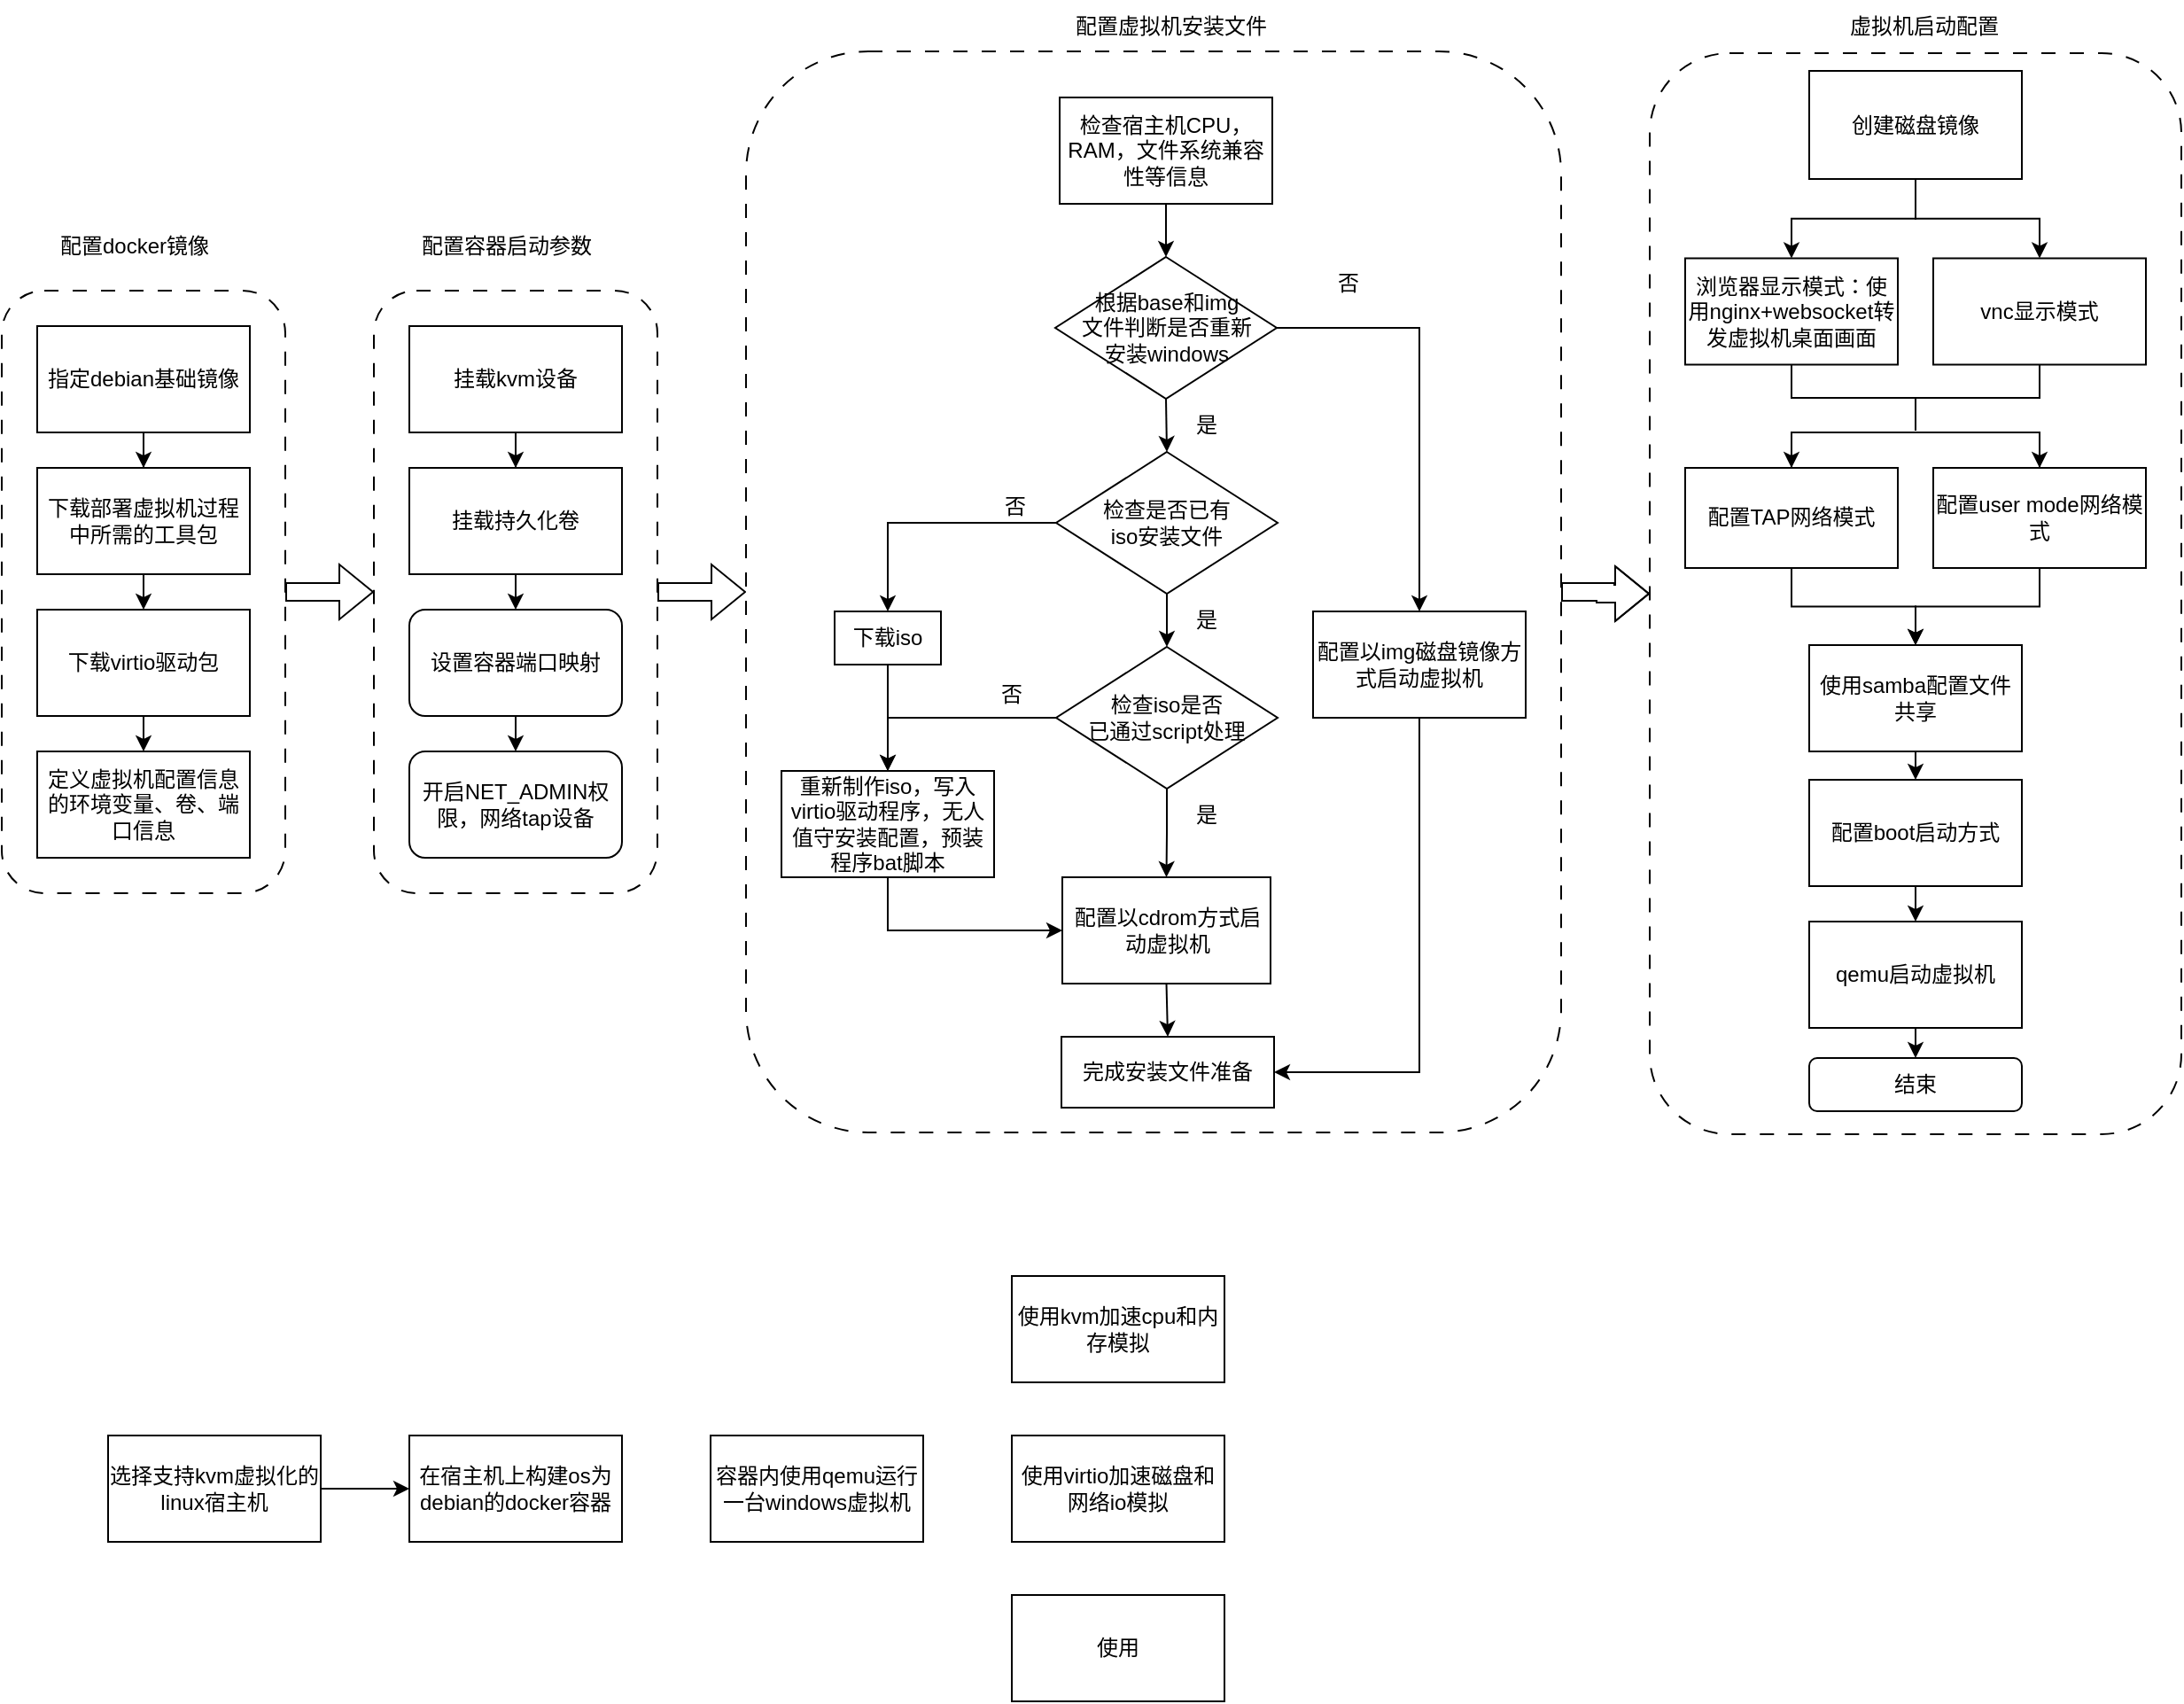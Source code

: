 <mxfile version="26.0.5">
  <diagram name="Page-1" id="BYpQI4XTyPwFm8TuNRjK">
    <mxGraphModel dx="2603" dy="738" grid="1" gridSize="10" guides="1" tooltips="1" connect="1" arrows="1" fold="1" page="1" pageScale="1" pageWidth="1169" pageHeight="1654" math="0" shadow="0">
      <root>
        <mxCell id="0" />
        <mxCell id="1" parent="0" />
        <mxCell id="55VfZpbfIY-dUhr3XNBg-116" style="edgeStyle=orthogonalEdgeStyle;rounded=0;orthogonalLoop=1;jettySize=auto;html=1;exitX=1;exitY=0.5;exitDx=0;exitDy=0;entryX=0;entryY=0.5;entryDx=0;entryDy=0;shape=flexArrow;" edge="1" parent="1" source="55VfZpbfIY-dUhr3XNBg-20" target="55VfZpbfIY-dUhr3XNBg-71">
          <mxGeometry relative="1" as="geometry" />
        </mxCell>
        <mxCell id="55VfZpbfIY-dUhr3XNBg-20" value="" style="rounded=1;whiteSpace=wrap;html=1;dashed=1;dashPattern=8 8;" vertex="1" parent="1">
          <mxGeometry x="100" y="214" width="160" height="340" as="geometry" />
        </mxCell>
        <mxCell id="55VfZpbfIY-dUhr3XNBg-112" style="edgeStyle=orthogonalEdgeStyle;rounded=0;orthogonalLoop=1;jettySize=auto;html=1;exitX=1;exitY=0.5;exitDx=0;exitDy=0;entryX=0;entryY=0.5;entryDx=0;entryDy=0;shape=flexArrow;" edge="1" parent="1" source="55VfZpbfIY-dUhr3XNBg-19" target="55VfZpbfIY-dUhr3XNBg-20">
          <mxGeometry relative="1" as="geometry" />
        </mxCell>
        <mxCell id="55VfZpbfIY-dUhr3XNBg-19" value="" style="rounded=1;whiteSpace=wrap;html=1;dashed=1;dashPattern=8 8;" vertex="1" parent="1">
          <mxGeometry x="-110" y="214" width="160" height="340" as="geometry" />
        </mxCell>
        <mxCell id="55VfZpbfIY-dUhr3XNBg-79" style="edgeStyle=orthogonalEdgeStyle;rounded=0;orthogonalLoop=1;jettySize=auto;html=1;exitX=0.5;exitY=1;exitDx=0;exitDy=0;" edge="1" parent="1" source="55VfZpbfIY-dUhr3XNBg-9" target="55VfZpbfIY-dUhr3XNBg-10">
          <mxGeometry relative="1" as="geometry" />
        </mxCell>
        <mxCell id="55VfZpbfIY-dUhr3XNBg-9" value="指定debian基础镜像" style="rounded=1;whiteSpace=wrap;html=1;arcSize=0;" vertex="1" parent="1">
          <mxGeometry x="-90" y="234" width="120" height="60" as="geometry" />
        </mxCell>
        <mxCell id="55VfZpbfIY-dUhr3XNBg-80" style="edgeStyle=orthogonalEdgeStyle;rounded=0;orthogonalLoop=1;jettySize=auto;html=1;exitX=0.5;exitY=1;exitDx=0;exitDy=0;entryX=0.5;entryY=0;entryDx=0;entryDy=0;" edge="1" parent="1" source="55VfZpbfIY-dUhr3XNBg-10" target="55VfZpbfIY-dUhr3XNBg-11">
          <mxGeometry relative="1" as="geometry" />
        </mxCell>
        <mxCell id="55VfZpbfIY-dUhr3XNBg-10" value="下载部署虚拟机过程中所需的工具包" style="rounded=1;whiteSpace=wrap;html=1;arcSize=0;" vertex="1" parent="1">
          <mxGeometry x="-90" y="314" width="120" height="60" as="geometry" />
        </mxCell>
        <mxCell id="55VfZpbfIY-dUhr3XNBg-81" style="edgeStyle=orthogonalEdgeStyle;rounded=0;orthogonalLoop=1;jettySize=auto;html=1;exitX=0.5;exitY=1;exitDx=0;exitDy=0;entryX=0.5;entryY=0;entryDx=0;entryDy=0;" edge="1" parent="1" source="55VfZpbfIY-dUhr3XNBg-11" target="55VfZpbfIY-dUhr3XNBg-12">
          <mxGeometry relative="1" as="geometry" />
        </mxCell>
        <mxCell id="55VfZpbfIY-dUhr3XNBg-11" value="下载virtio驱动包" style="rounded=1;whiteSpace=wrap;html=1;arcSize=0;" vertex="1" parent="1">
          <mxGeometry x="-90" y="394" width="120" height="60" as="geometry" />
        </mxCell>
        <mxCell id="55VfZpbfIY-dUhr3XNBg-12" value="定义虚拟机配置信息的环境变量、卷、端口信息" style="rounded=1;whiteSpace=wrap;html=1;arcSize=0;" vertex="1" parent="1">
          <mxGeometry x="-90" y="474" width="120" height="60" as="geometry" />
        </mxCell>
        <mxCell id="55VfZpbfIY-dUhr3XNBg-84" style="edgeStyle=orthogonalEdgeStyle;rounded=0;orthogonalLoop=1;jettySize=auto;html=1;exitX=0.5;exitY=1;exitDx=0;exitDy=0;entryX=0.5;entryY=0;entryDx=0;entryDy=0;" edge="1" parent="1" source="55VfZpbfIY-dUhr3XNBg-13" target="55VfZpbfIY-dUhr3XNBg-14">
          <mxGeometry relative="1" as="geometry" />
        </mxCell>
        <mxCell id="55VfZpbfIY-dUhr3XNBg-13" value="挂载持久化卷" style="rounded=1;whiteSpace=wrap;html=1;arcSize=0;" vertex="1" parent="1">
          <mxGeometry x="120" y="314" width="120" height="60" as="geometry" />
        </mxCell>
        <mxCell id="55VfZpbfIY-dUhr3XNBg-85" style="edgeStyle=orthogonalEdgeStyle;rounded=0;orthogonalLoop=1;jettySize=auto;html=1;exitX=0.5;exitY=1;exitDx=0;exitDy=0;entryX=0.5;entryY=0;entryDx=0;entryDy=0;" edge="1" parent="1" source="55VfZpbfIY-dUhr3XNBg-14" target="55VfZpbfIY-dUhr3XNBg-16">
          <mxGeometry relative="1" as="geometry" />
        </mxCell>
        <mxCell id="55VfZpbfIY-dUhr3XNBg-14" value="设置容器端口映射" style="rounded=1;whiteSpace=wrap;html=1;" vertex="1" parent="1">
          <mxGeometry x="120" y="394" width="120" height="60" as="geometry" />
        </mxCell>
        <mxCell id="55VfZpbfIY-dUhr3XNBg-83" style="edgeStyle=orthogonalEdgeStyle;rounded=0;orthogonalLoop=1;jettySize=auto;html=1;exitX=0.5;exitY=1;exitDx=0;exitDy=0;" edge="1" parent="1" source="55VfZpbfIY-dUhr3XNBg-15" target="55VfZpbfIY-dUhr3XNBg-13">
          <mxGeometry relative="1" as="geometry" />
        </mxCell>
        <mxCell id="55VfZpbfIY-dUhr3XNBg-15" value="挂载kvm设备" style="rounded=1;whiteSpace=wrap;html=1;arcSize=0;" vertex="1" parent="1">
          <mxGeometry x="120" y="234" width="120" height="60" as="geometry" />
        </mxCell>
        <mxCell id="55VfZpbfIY-dUhr3XNBg-16" value="开启NET_ADMIN权限，网络tap设备" style="rounded=1;whiteSpace=wrap;html=1;" vertex="1" parent="1">
          <mxGeometry x="120" y="474" width="120" height="60" as="geometry" />
        </mxCell>
        <mxCell id="55VfZpbfIY-dUhr3XNBg-73" value="配置docker镜像" style="text;html=1;align=center;verticalAlign=middle;whiteSpace=wrap;rounded=0;" vertex="1" parent="1">
          <mxGeometry x="-100" y="174" width="130" height="30" as="geometry" />
        </mxCell>
        <mxCell id="55VfZpbfIY-dUhr3XNBg-74" value="配置容器启动参数" style="text;html=1;align=center;verticalAlign=middle;whiteSpace=wrap;rounded=0;" vertex="1" parent="1">
          <mxGeometry x="110" y="174" width="130" height="30" as="geometry" />
        </mxCell>
        <mxCell id="55VfZpbfIY-dUhr3XNBg-76" value="配置虚拟机安装文件" style="text;html=1;align=center;verticalAlign=middle;whiteSpace=wrap;rounded=0;" vertex="1" parent="1">
          <mxGeometry x="490" y="50" width="120" height="30" as="geometry" />
        </mxCell>
        <mxCell id="55VfZpbfIY-dUhr3XNBg-115" style="edgeStyle=orthogonalEdgeStyle;rounded=0;orthogonalLoop=1;jettySize=auto;html=1;exitX=1;exitY=0.5;exitDx=0;exitDy=0;entryX=0;entryY=0.5;entryDx=0;entryDy=0;shape=flexArrow;" edge="1" parent="1" source="55VfZpbfIY-dUhr3XNBg-71" target="55VfZpbfIY-dUhr3XNBg-110">
          <mxGeometry relative="1" as="geometry" />
        </mxCell>
        <mxCell id="55VfZpbfIY-dUhr3XNBg-71" value="" style="rounded=1;whiteSpace=wrap;html=1;dashed=1;dashPattern=8 8;" vertex="1" parent="1">
          <mxGeometry x="310" y="79" width="460" height="610" as="geometry" />
        </mxCell>
        <mxCell id="55VfZpbfIY-dUhr3XNBg-70" value="" style="group" vertex="1" connectable="0" parent="1">
          <mxGeometry x="330" y="105" width="420" height="590" as="geometry" />
        </mxCell>
        <mxCell id="55VfZpbfIY-dUhr3XNBg-43" style="edgeStyle=orthogonalEdgeStyle;rounded=0;orthogonalLoop=1;jettySize=auto;html=1;exitX=0.5;exitY=1;exitDx=0;exitDy=0;entryX=0.5;entryY=0;entryDx=0;entryDy=0;" edge="1" parent="55VfZpbfIY-dUhr3XNBg-70" source="55VfZpbfIY-dUhr3XNBg-7" target="55VfZpbfIY-dUhr3XNBg-23">
          <mxGeometry relative="1" as="geometry" />
        </mxCell>
        <mxCell id="55VfZpbfIY-dUhr3XNBg-7" value="检查宿主机CPU，RAM，文件系统兼容性等信息" style="rounded=1;whiteSpace=wrap;html=1;arcSize=0;" vertex="1" parent="55VfZpbfIY-dUhr3XNBg-70">
          <mxGeometry x="157" width="120" height="60" as="geometry" />
        </mxCell>
        <mxCell id="55VfZpbfIY-dUhr3XNBg-42" style="edgeStyle=orthogonalEdgeStyle;rounded=0;orthogonalLoop=1;jettySize=auto;html=1;exitX=0.5;exitY=1;exitDx=0;exitDy=0;entryX=0.5;entryY=0;entryDx=0;entryDy=0;" edge="1" parent="55VfZpbfIY-dUhr3XNBg-70" source="55VfZpbfIY-dUhr3XNBg-23" target="55VfZpbfIY-dUhr3XNBg-24">
          <mxGeometry relative="1" as="geometry" />
        </mxCell>
        <mxCell id="55VfZpbfIY-dUhr3XNBg-66" style="edgeStyle=orthogonalEdgeStyle;rounded=0;orthogonalLoop=1;jettySize=auto;html=1;exitX=1;exitY=0.5;exitDx=0;exitDy=0;" edge="1" parent="55VfZpbfIY-dUhr3XNBg-70" source="55VfZpbfIY-dUhr3XNBg-23" target="55VfZpbfIY-dUhr3XNBg-49">
          <mxGeometry relative="1" as="geometry" />
        </mxCell>
        <mxCell id="55VfZpbfIY-dUhr3XNBg-23" value="&lt;div&gt;&lt;span style=&quot;background-color: transparent; color: light-dark(rgb(0, 0, 0), rgb(255, 255, 255));&quot;&gt;根据base和img&lt;/span&gt;&lt;/div&gt;&lt;div&gt;&lt;span style=&quot;background-color: transparent; color: light-dark(rgb(0, 0, 0), rgb(255, 255, 255));&quot;&gt;文件判断是否重新&lt;/span&gt;&lt;/div&gt;&lt;div&gt;&lt;span style=&quot;background-color: transparent; color: light-dark(rgb(0, 0, 0), rgb(255, 255, 255));&quot;&gt;安装windows&lt;/span&gt;&lt;/div&gt;" style="rhombus;whiteSpace=wrap;html=1;" vertex="1" parent="55VfZpbfIY-dUhr3XNBg-70">
          <mxGeometry x="154.5" y="90" width="125" height="80" as="geometry" />
        </mxCell>
        <mxCell id="55VfZpbfIY-dUhr3XNBg-34" style="edgeStyle=orthogonalEdgeStyle;rounded=0;orthogonalLoop=1;jettySize=auto;html=1;exitX=0;exitY=0.5;exitDx=0;exitDy=0;entryX=0.5;entryY=0;entryDx=0;entryDy=0;" edge="1" parent="55VfZpbfIY-dUhr3XNBg-70" source="55VfZpbfIY-dUhr3XNBg-24" target="55VfZpbfIY-dUhr3XNBg-29">
          <mxGeometry relative="1" as="geometry" />
        </mxCell>
        <mxCell id="55VfZpbfIY-dUhr3XNBg-36" style="edgeStyle=orthogonalEdgeStyle;rounded=0;orthogonalLoop=1;jettySize=auto;html=1;exitX=0.5;exitY=1;exitDx=0;exitDy=0;entryX=0.5;entryY=0;entryDx=0;entryDy=0;" edge="1" parent="55VfZpbfIY-dUhr3XNBg-70" source="55VfZpbfIY-dUhr3XNBg-24" target="55VfZpbfIY-dUhr3XNBg-27">
          <mxGeometry relative="1" as="geometry" />
        </mxCell>
        <mxCell id="55VfZpbfIY-dUhr3XNBg-24" value="检查是否已有&lt;div&gt;iso安装文件&lt;/div&gt;" style="rhombus;whiteSpace=wrap;html=1;" vertex="1" parent="55VfZpbfIY-dUhr3XNBg-70">
          <mxGeometry x="155" y="200" width="125" height="80" as="geometry" />
        </mxCell>
        <mxCell id="55VfZpbfIY-dUhr3XNBg-39" style="edgeStyle=orthogonalEdgeStyle;rounded=0;orthogonalLoop=1;jettySize=auto;html=1;exitX=0.5;exitY=1;exitDx=0;exitDy=0;entryX=0.5;entryY=0;entryDx=0;entryDy=0;" edge="1" parent="55VfZpbfIY-dUhr3XNBg-70" source="55VfZpbfIY-dUhr3XNBg-27" target="55VfZpbfIY-dUhr3XNBg-48">
          <mxGeometry relative="1" as="geometry">
            <mxPoint x="217.5" y="430" as="targetPoint" />
          </mxGeometry>
        </mxCell>
        <mxCell id="55VfZpbfIY-dUhr3XNBg-68" style="edgeStyle=orthogonalEdgeStyle;rounded=0;orthogonalLoop=1;jettySize=auto;html=1;exitX=0;exitY=0.5;exitDx=0;exitDy=0;entryX=0.5;entryY=0;entryDx=0;entryDy=0;" edge="1" parent="55VfZpbfIY-dUhr3XNBg-70" source="55VfZpbfIY-dUhr3XNBg-27" target="55VfZpbfIY-dUhr3XNBg-58">
          <mxGeometry relative="1" as="geometry" />
        </mxCell>
        <mxCell id="55VfZpbfIY-dUhr3XNBg-27" value="检查&lt;span style=&quot;background-color: transparent; color: light-dark(rgb(0, 0, 0), rgb(255, 255, 255));&quot;&gt;iso是否&lt;/span&gt;&lt;div&gt;&lt;span style=&quot;background-color: transparent; color: light-dark(rgb(0, 0, 0), rgb(255, 255, 255));&quot;&gt;已通过script处理&lt;/span&gt;&lt;/div&gt;" style="rhombus;whiteSpace=wrap;html=1;" vertex="1" parent="55VfZpbfIY-dUhr3XNBg-70">
          <mxGeometry x="155" y="310" width="125" height="80" as="geometry" />
        </mxCell>
        <mxCell id="55VfZpbfIY-dUhr3XNBg-60" style="edgeStyle=orthogonalEdgeStyle;rounded=0;orthogonalLoop=1;jettySize=auto;html=1;exitX=0.5;exitY=1;exitDx=0;exitDy=0;entryX=0.5;entryY=0;entryDx=0;entryDy=0;" edge="1" parent="55VfZpbfIY-dUhr3XNBg-70" source="55VfZpbfIY-dUhr3XNBg-29" target="55VfZpbfIY-dUhr3XNBg-58">
          <mxGeometry relative="1" as="geometry" />
        </mxCell>
        <mxCell id="55VfZpbfIY-dUhr3XNBg-29" value="下载iso" style="rounded=1;whiteSpace=wrap;html=1;arcSize=0;" vertex="1" parent="55VfZpbfIY-dUhr3XNBg-70">
          <mxGeometry x="30" y="290" width="60" height="30" as="geometry" />
        </mxCell>
        <mxCell id="55VfZpbfIY-dUhr3XNBg-33" value="否" style="text;html=1;align=center;verticalAlign=middle;whiteSpace=wrap;rounded=0;" vertex="1" parent="55VfZpbfIY-dUhr3XNBg-70">
          <mxGeometry x="101.5" y="216" width="60" height="30" as="geometry" />
        </mxCell>
        <mxCell id="55VfZpbfIY-dUhr3XNBg-37" value="是" style="text;html=1;align=center;verticalAlign=middle;whiteSpace=wrap;rounded=0;" vertex="1" parent="55VfZpbfIY-dUhr3XNBg-70">
          <mxGeometry x="210" y="280" width="60" height="30" as="geometry" />
        </mxCell>
        <mxCell id="55VfZpbfIY-dUhr3XNBg-40" value="是" style="text;html=1;align=center;verticalAlign=middle;whiteSpace=wrap;rounded=0;" vertex="1" parent="55VfZpbfIY-dUhr3XNBg-70">
          <mxGeometry x="210" y="390" width="60" height="30" as="geometry" />
        </mxCell>
        <mxCell id="55VfZpbfIY-dUhr3XNBg-44" value="是" style="text;html=1;align=center;verticalAlign=middle;whiteSpace=wrap;rounded=0;" vertex="1" parent="55VfZpbfIY-dUhr3XNBg-70">
          <mxGeometry x="210" y="170" width="60" height="30" as="geometry" />
        </mxCell>
        <mxCell id="55VfZpbfIY-dUhr3XNBg-63" style="edgeStyle=orthogonalEdgeStyle;rounded=0;orthogonalLoop=1;jettySize=auto;html=1;exitX=0.5;exitY=1;exitDx=0;exitDy=0;entryX=0.5;entryY=0;entryDx=0;entryDy=0;" edge="1" parent="55VfZpbfIY-dUhr3XNBg-70" source="55VfZpbfIY-dUhr3XNBg-48" target="55VfZpbfIY-dUhr3XNBg-62">
          <mxGeometry relative="1" as="geometry" />
        </mxCell>
        <mxCell id="55VfZpbfIY-dUhr3XNBg-48" value="配置以cdrom方式启动虚拟机" style="rounded=1;whiteSpace=wrap;html=1;arcSize=0;" vertex="1" parent="55VfZpbfIY-dUhr3XNBg-70">
          <mxGeometry x="158.5" y="440" width="117.5" height="60" as="geometry" />
        </mxCell>
        <mxCell id="55VfZpbfIY-dUhr3XNBg-65" style="edgeStyle=orthogonalEdgeStyle;rounded=0;orthogonalLoop=1;jettySize=auto;html=1;exitX=0.5;exitY=1;exitDx=0;exitDy=0;entryX=1;entryY=0.5;entryDx=0;entryDy=0;" edge="1" parent="55VfZpbfIY-dUhr3XNBg-70" source="55VfZpbfIY-dUhr3XNBg-49" target="55VfZpbfIY-dUhr3XNBg-62">
          <mxGeometry relative="1" as="geometry" />
        </mxCell>
        <mxCell id="55VfZpbfIY-dUhr3XNBg-49" value="配置以img磁盘镜像方式启动虚拟机" style="rounded=1;whiteSpace=wrap;html=1;arcSize=0;" vertex="1" parent="55VfZpbfIY-dUhr3XNBg-70">
          <mxGeometry x="300" y="290" width="120" height="60" as="geometry" />
        </mxCell>
        <mxCell id="55VfZpbfIY-dUhr3XNBg-53" value="否" style="text;html=1;align=center;verticalAlign=middle;whiteSpace=wrap;rounded=0;" vertex="1" parent="55VfZpbfIY-dUhr3XNBg-70">
          <mxGeometry x="100" y="322" width="60" height="30" as="geometry" />
        </mxCell>
        <mxCell id="55VfZpbfIY-dUhr3XNBg-61" style="edgeStyle=orthogonalEdgeStyle;rounded=0;orthogonalLoop=1;jettySize=auto;html=1;exitX=0.5;exitY=1;exitDx=0;exitDy=0;entryX=0;entryY=0.5;entryDx=0;entryDy=0;" edge="1" parent="55VfZpbfIY-dUhr3XNBg-70" source="55VfZpbfIY-dUhr3XNBg-58" target="55VfZpbfIY-dUhr3XNBg-48">
          <mxGeometry relative="1" as="geometry" />
        </mxCell>
        <mxCell id="55VfZpbfIY-dUhr3XNBg-58" value="重新制作iso，写入virtio驱动程序，无人值守安装配置，预装程序bat脚本" style="rounded=1;whiteSpace=wrap;html=1;arcSize=0;" vertex="1" parent="55VfZpbfIY-dUhr3XNBg-70">
          <mxGeometry y="380" width="120" height="60" as="geometry" />
        </mxCell>
        <mxCell id="55VfZpbfIY-dUhr3XNBg-62" value="完成安装文件准备" style="rounded=1;whiteSpace=wrap;html=1;arcSize=0;" vertex="1" parent="55VfZpbfIY-dUhr3XNBg-70">
          <mxGeometry x="158" y="530" width="120" height="40" as="geometry" />
        </mxCell>
        <mxCell id="55VfZpbfIY-dUhr3XNBg-67" value="否" style="text;html=1;align=center;verticalAlign=middle;whiteSpace=wrap;rounded=0;" vertex="1" parent="55VfZpbfIY-dUhr3XNBg-70">
          <mxGeometry x="290" y="90" width="60" height="30" as="geometry" />
        </mxCell>
        <mxCell id="55VfZpbfIY-dUhr3XNBg-131" style="edgeStyle=orthogonalEdgeStyle;rounded=0;orthogonalLoop=1;jettySize=auto;html=1;exitX=1;exitY=0.5;exitDx=0;exitDy=0;" edge="1" parent="1" source="55VfZpbfIY-dUhr3XNBg-130">
          <mxGeometry relative="1" as="geometry">
            <mxPoint x="120" y="890" as="targetPoint" />
          </mxGeometry>
        </mxCell>
        <mxCell id="55VfZpbfIY-dUhr3XNBg-130" value="选择支持kvm虚拟化的linux宿主机" style="rounded=0;whiteSpace=wrap;html=1;" vertex="1" parent="1">
          <mxGeometry x="-50" y="860" width="120" height="60" as="geometry" />
        </mxCell>
        <mxCell id="55VfZpbfIY-dUhr3XNBg-132" value="在宿主机上构建os为debian的docker容器" style="rounded=0;whiteSpace=wrap;html=1;" vertex="1" parent="1">
          <mxGeometry x="120" y="860" width="120" height="60" as="geometry" />
        </mxCell>
        <mxCell id="55VfZpbfIY-dUhr3XNBg-133" value="容器内使用qemu运行一台windows虚拟机" style="rounded=0;whiteSpace=wrap;html=1;" vertex="1" parent="1">
          <mxGeometry x="290" y="860" width="120" height="60" as="geometry" />
        </mxCell>
        <mxCell id="55VfZpbfIY-dUhr3XNBg-134" value="使用kvm加速cpu和内存模拟" style="rounded=0;whiteSpace=wrap;html=1;" vertex="1" parent="1">
          <mxGeometry x="460" y="770" width="120" height="60" as="geometry" />
        </mxCell>
        <mxCell id="55VfZpbfIY-dUhr3XNBg-135" value="使用virtio加速磁盘和网络io模拟" style="rounded=0;whiteSpace=wrap;html=1;" vertex="1" parent="1">
          <mxGeometry x="460" y="860" width="120" height="60" as="geometry" />
        </mxCell>
        <mxCell id="55VfZpbfIY-dUhr3XNBg-136" value="使用" style="rounded=0;whiteSpace=wrap;html=1;" vertex="1" parent="1">
          <mxGeometry x="460" y="950" width="120" height="60" as="geometry" />
        </mxCell>
        <mxCell id="55VfZpbfIY-dUhr3XNBg-110" value="" style="rounded=1;whiteSpace=wrap;html=1;dashed=1;dashPattern=8 8;" vertex="1" parent="1">
          <mxGeometry x="820" y="80" width="300" height="610" as="geometry" />
        </mxCell>
        <mxCell id="55VfZpbfIY-dUhr3XNBg-142" style="edgeStyle=orthogonalEdgeStyle;rounded=0;orthogonalLoop=1;jettySize=auto;html=1;exitX=0.5;exitY=1;exitDx=0;exitDy=0;entryX=0.5;entryY=0;entryDx=0;entryDy=0;" edge="1" parent="1" source="55VfZpbfIY-dUhr3XNBg-75" target="55VfZpbfIY-dUhr3XNBg-77">
          <mxGeometry relative="1" as="geometry" />
        </mxCell>
        <mxCell id="55VfZpbfIY-dUhr3XNBg-143" style="edgeStyle=orthogonalEdgeStyle;rounded=0;orthogonalLoop=1;jettySize=auto;html=1;exitX=0.5;exitY=1;exitDx=0;exitDy=0;entryX=0.5;entryY=0;entryDx=0;entryDy=0;" edge="1" parent="1" source="55VfZpbfIY-dUhr3XNBg-75" target="55VfZpbfIY-dUhr3XNBg-137">
          <mxGeometry relative="1" as="geometry" />
        </mxCell>
        <mxCell id="55VfZpbfIY-dUhr3XNBg-75" value="创建磁盘镜像" style="rounded=0;whiteSpace=wrap;html=1;" vertex="1" parent="1">
          <mxGeometry x="910" y="90" width="120" height="61" as="geometry" />
        </mxCell>
        <mxCell id="55VfZpbfIY-dUhr3XNBg-77" value="浏览器显示模式：使用nginx+websocket转发虚拟机桌面画面" style="rounded=0;whiteSpace=wrap;html=1;" vertex="1" parent="1">
          <mxGeometry x="840" y="195.75" width="120" height="60" as="geometry" />
        </mxCell>
        <mxCell id="55VfZpbfIY-dUhr3XNBg-146" style="edgeStyle=orthogonalEdgeStyle;rounded=0;orthogonalLoop=1;jettySize=auto;html=1;exitX=0.5;exitY=1;exitDx=0;exitDy=0;entryX=0.5;entryY=0;entryDx=0;entryDy=0;" edge="1" parent="1" source="55VfZpbfIY-dUhr3XNBg-95" target="55VfZpbfIY-dUhr3XNBg-103">
          <mxGeometry relative="1" as="geometry" />
        </mxCell>
        <mxCell id="55VfZpbfIY-dUhr3XNBg-95" value="配置TAP网络模式" style="rounded=0;whiteSpace=wrap;html=1;" vertex="1" parent="1">
          <mxGeometry x="840" y="314" width="120" height="56.5" as="geometry" />
        </mxCell>
        <mxCell id="55VfZpbfIY-dUhr3XNBg-108" style="edgeStyle=orthogonalEdgeStyle;rounded=0;orthogonalLoop=1;jettySize=auto;html=1;exitX=0.5;exitY=1;exitDx=0;exitDy=0;entryX=0.5;entryY=0;entryDx=0;entryDy=0;" edge="1" parent="1" source="55VfZpbfIY-dUhr3XNBg-103" target="55VfZpbfIY-dUhr3XNBg-106">
          <mxGeometry relative="1" as="geometry" />
        </mxCell>
        <mxCell id="55VfZpbfIY-dUhr3XNBg-103" value="使用samba配置文件共享" style="rounded=0;whiteSpace=wrap;html=1;" vertex="1" parent="1">
          <mxGeometry x="910" y="414" width="120" height="60" as="geometry" />
        </mxCell>
        <mxCell id="55VfZpbfIY-dUhr3XNBg-123" style="edgeStyle=orthogonalEdgeStyle;rounded=0;orthogonalLoop=1;jettySize=auto;html=1;exitX=0.5;exitY=1;exitDx=0;exitDy=0;entryX=0.5;entryY=0;entryDx=0;entryDy=0;" edge="1" parent="1" source="55VfZpbfIY-dUhr3XNBg-106" target="55VfZpbfIY-dUhr3XNBg-122">
          <mxGeometry relative="1" as="geometry" />
        </mxCell>
        <mxCell id="55VfZpbfIY-dUhr3XNBg-106" value="配置boot启动方式" style="rounded=0;whiteSpace=wrap;html=1;" vertex="1" parent="1">
          <mxGeometry x="910" y="490" width="120" height="60" as="geometry" />
        </mxCell>
        <mxCell id="55VfZpbfIY-dUhr3XNBg-117" value="虚拟机启动配置" style="text;html=1;align=center;verticalAlign=middle;whiteSpace=wrap;rounded=0;" vertex="1" parent="1">
          <mxGeometry x="920" y="50" width="110" height="30" as="geometry" />
        </mxCell>
        <mxCell id="55VfZpbfIY-dUhr3XNBg-118" style="edgeStyle=orthogonalEdgeStyle;rounded=0;orthogonalLoop=1;jettySize=auto;html=1;exitX=0.5;exitY=1;exitDx=0;exitDy=0;" edge="1" parent="1" source="55VfZpbfIY-dUhr3XNBg-106" target="55VfZpbfIY-dUhr3XNBg-106">
          <mxGeometry relative="1" as="geometry" />
        </mxCell>
        <mxCell id="55VfZpbfIY-dUhr3XNBg-128" style="edgeStyle=orthogonalEdgeStyle;rounded=0;orthogonalLoop=1;jettySize=auto;html=1;exitX=0.5;exitY=1;exitDx=0;exitDy=0;entryX=0.5;entryY=0;entryDx=0;entryDy=0;" edge="1" parent="1" source="55VfZpbfIY-dUhr3XNBg-122" target="55VfZpbfIY-dUhr3XNBg-127">
          <mxGeometry relative="1" as="geometry" />
        </mxCell>
        <mxCell id="55VfZpbfIY-dUhr3XNBg-122" value="qemu启动虚拟机" style="rounded=0;whiteSpace=wrap;html=1;" vertex="1" parent="1">
          <mxGeometry x="910" y="570" width="120" height="60" as="geometry" />
        </mxCell>
        <mxCell id="55VfZpbfIY-dUhr3XNBg-127" value="结束" style="rounded=1;whiteSpace=wrap;html=1;" vertex="1" parent="1">
          <mxGeometry x="910" y="647" width="120" height="30" as="geometry" />
        </mxCell>
        <mxCell id="55VfZpbfIY-dUhr3XNBg-137" value="vnc显示模式" style="rounded=0;whiteSpace=wrap;html=1;" vertex="1" parent="1">
          <mxGeometry x="980" y="195.75" width="120" height="60" as="geometry" />
        </mxCell>
        <mxCell id="55VfZpbfIY-dUhr3XNBg-148" style="edgeStyle=orthogonalEdgeStyle;rounded=0;orthogonalLoop=1;jettySize=auto;html=1;exitX=0.5;exitY=1;exitDx=0;exitDy=0;entryX=0.5;entryY=0;entryDx=0;entryDy=0;" edge="1" parent="1" source="55VfZpbfIY-dUhr3XNBg-139" target="55VfZpbfIY-dUhr3XNBg-103">
          <mxGeometry relative="1" as="geometry" />
        </mxCell>
        <mxCell id="55VfZpbfIY-dUhr3XNBg-139" value="配置user mode网络模式" style="rounded=0;whiteSpace=wrap;html=1;" vertex="1" parent="1">
          <mxGeometry x="980" y="314" width="120" height="56.5" as="geometry" />
        </mxCell>
        <mxCell id="55VfZpbfIY-dUhr3XNBg-152" value="" style="shape=partialRectangle;whiteSpace=wrap;html=1;bottom=1;right=1;left=1;top=0;fillColor=none;routingCenterX=-0.5;" vertex="1" parent="1">
          <mxGeometry x="900" y="256.5" width="140" height="18" as="geometry" />
        </mxCell>
        <mxCell id="55VfZpbfIY-dUhr3XNBg-153" value="" style="shape=partialRectangle;whiteSpace=wrap;html=1;bottom=1;right=1;left=1;top=0;fillColor=none;routingCenterX=-0.5;rotation=-180;" vertex="1" parent="1">
          <mxGeometry x="900" y="294" width="140" height="20" as="geometry" />
        </mxCell>
        <mxCell id="55VfZpbfIY-dUhr3XNBg-155" style="edgeStyle=orthogonalEdgeStyle;rounded=0;orthogonalLoop=1;jettySize=auto;html=1;exitX=1;exitY=1;exitDx=0;exitDy=0;entryX=1;entryY=0;entryDx=0;entryDy=0;" edge="1" parent="1" source="55VfZpbfIY-dUhr3XNBg-153" target="55VfZpbfIY-dUhr3XNBg-153">
          <mxGeometry relative="1" as="geometry" />
        </mxCell>
        <mxCell id="55VfZpbfIY-dUhr3XNBg-156" style="edgeStyle=orthogonalEdgeStyle;rounded=0;orthogonalLoop=1;jettySize=auto;html=1;exitX=0;exitY=1;exitDx=0;exitDy=0;entryX=0;entryY=0;entryDx=0;entryDy=0;" edge="1" parent="1" source="55VfZpbfIY-dUhr3XNBg-153" target="55VfZpbfIY-dUhr3XNBg-153">
          <mxGeometry relative="1" as="geometry" />
        </mxCell>
        <mxCell id="55VfZpbfIY-dUhr3XNBg-160" value="" style="line;strokeWidth=1;direction=south;html=1;" vertex="1" parent="1">
          <mxGeometry x="965" y="274.5" width="10" height="18.5" as="geometry" />
        </mxCell>
      </root>
    </mxGraphModel>
  </diagram>
</mxfile>
